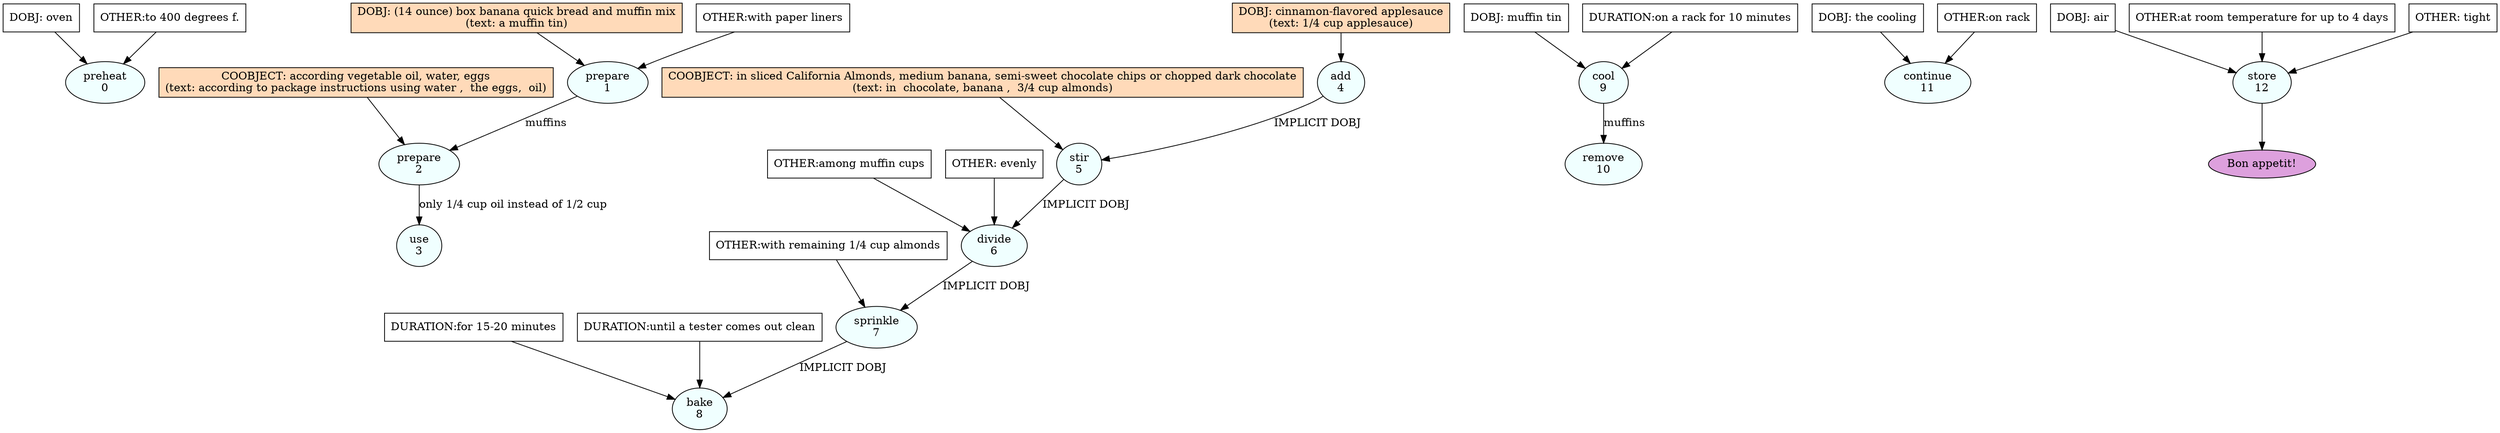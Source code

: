 digraph recipe {
E0[label="preheat
0", shape=oval, style=filled, fillcolor=azure]
E1[label="prepare
1", shape=oval, style=filled, fillcolor=azure]
E2[label="prepare
2", shape=oval, style=filled, fillcolor=azure]
E3[label="use
3", shape=oval, style=filled, fillcolor=azure]
E4[label="add
4", shape=oval, style=filled, fillcolor=azure]
E5[label="stir
5", shape=oval, style=filled, fillcolor=azure]
E6[label="divide
6", shape=oval, style=filled, fillcolor=azure]
E7[label="sprinkle
7", shape=oval, style=filled, fillcolor=azure]
E8[label="bake
8", shape=oval, style=filled, fillcolor=azure]
E9[label="cool
9", shape=oval, style=filled, fillcolor=azure]
E10[label="remove
10", shape=oval, style=filled, fillcolor=azure]
E11[label="continue
11", shape=oval, style=filled, fillcolor=azure]
E12[label="store
12", shape=oval, style=filled, fillcolor=azure]
D9[label="DOBJ: muffin tin", shape=box, style=filled, fillcolor=white]
D9 -> E9
P9_0[label="DURATION:on a rack for 10 minutes", shape=box, style=filled, fillcolor=white]
P9_0 -> E9
D11[label="DOBJ: the cooling", shape=box, style=filled, fillcolor=white]
D11 -> E11
P11_0[label="OTHER:on rack", shape=box, style=filled, fillcolor=white]
P11_0 -> E11
D0[label="DOBJ: oven", shape=box, style=filled, fillcolor=white]
D0 -> E0
P0_0[label="OTHER:to 400 degrees f.", shape=box, style=filled, fillcolor=white]
P0_0 -> E0
D12[label="DOBJ: air", shape=box, style=filled, fillcolor=white]
D12 -> E12
P12_0[label="OTHER:at room temperature for up to 4 days", shape=box, style=filled, fillcolor=white]
P12_0 -> E12
O12_0[label="OTHER: tight", shape=box, style=filled, fillcolor=white]
O12_0 -> E12
D4[label="DOBJ: cinnamon-flavored applesauce
(text: 1/4 cup applesauce)", shape=box, style=filled, fillcolor=peachpuff]
D4 -> E4
D1[label="DOBJ: (14 ounce) box banana quick bread and muffin mix
(text: a muffin tin)", shape=box, style=filled, fillcolor=peachpuff]
D1 -> E1
P1_0[label="OTHER:with paper liners", shape=box, style=filled, fillcolor=white]
P1_0 -> E1
E1 -> E2 [label="muffins"]
P2_0_ing[label="COOBJECT: according vegetable oil, water, eggs
(text: according to package instructions using water ,  the eggs,  oil)", shape=box, style=filled, fillcolor=peachpuff]
P2_0_ing -> E2
E2 -> E3 [label="only 1/4 cup oil instead of 1/2 cup"]
E4 -> E5 [label="IMPLICIT DOBJ"]
P5_0_ing[label="COOBJECT: in sliced California Almonds, medium banana, semi-sweet chocolate chips or chopped dark chocolate
(text: in  chocolate, banana ,  3/4 cup almonds)", shape=box, style=filled, fillcolor=peachpuff]
P5_0_ing -> E5
E5 -> E6 [label="IMPLICIT DOBJ"]
P6_0_0[label="OTHER:among muffin cups", shape=box, style=filled, fillcolor=white]
P6_0_0 -> E6
O6_0_0[label="OTHER: evenly", shape=box, style=filled, fillcolor=white]
O6_0_0 -> E6
E6 -> E7 [label="IMPLICIT DOBJ"]
P7_0_0[label="OTHER:with remaining 1/4 cup almonds", shape=box, style=filled, fillcolor=white]
P7_0_0 -> E7
E7 -> E8 [label="IMPLICIT DOBJ"]
P8_0_0[label="DURATION:for 15-20 minutes", shape=box, style=filled, fillcolor=white]
P8_0_0 -> E8
P8_1_0[label="DURATION:until a tester comes out clean", shape=box, style=filled, fillcolor=white]
P8_1_0 -> E8
E9 -> E10 [label="muffins"]
EOR[label="Bon appetit!", shape=oval, style=filled, fillcolor=plum]
E12 -> EOR
}
